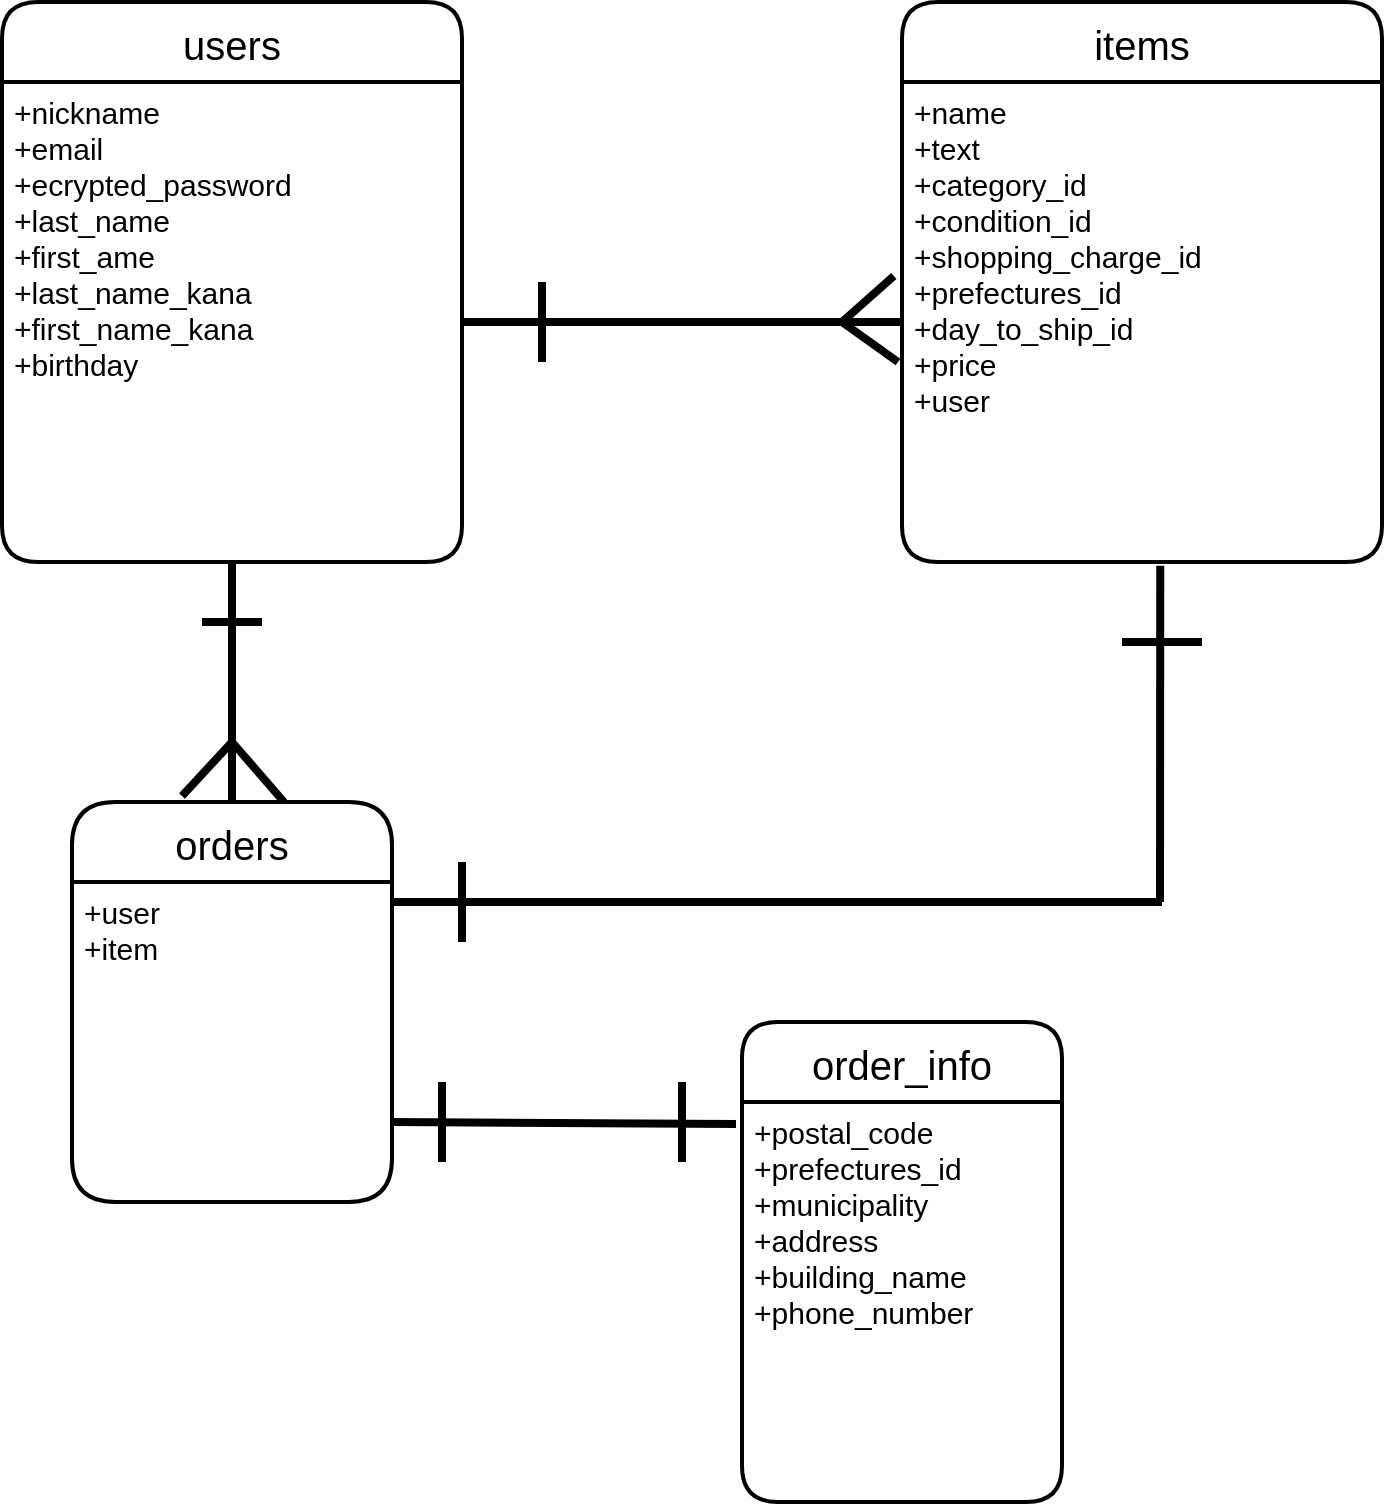 <mxfile version="14.2.4" type="embed">
    <diagram id="6jpmwE114NM_oiz-7hp-" name="ページ1">
        <mxGraphModel dx="318" dy="761" grid="1" gridSize="10" guides="1" tooltips="1" connect="1" arrows="1" fold="1" page="1" pageScale="1" pageWidth="850" pageHeight="1100" math="0" shadow="0">
            <root>
                <mxCell id="0"/>
                <mxCell id="1" parent="0"/>
                <mxCell id="12" value="users" style="swimlane;childLayout=stackLayout;horizontal=1;startSize=40;horizontalStack=0;rounded=1;fontSize=20;fontStyle=0;strokeWidth=2;resizeParent=0;resizeLast=1;shadow=0;dashed=0;align=center;" parent="1" vertex="1">
                    <mxGeometry x="70" y="80" width="230" height="280" as="geometry"/>
                </mxCell>
                <mxCell id="13" value="+nickname&#10;+email&#10;+ecrypted_password&#10;+last_name&#10;+first_ame&#10;+last_name_kana&#10;+first_name_kana&#10;+birthday" style="align=left;strokeColor=none;fillColor=none;spacingLeft=4;fontSize=15;verticalAlign=top;resizable=0;rotatable=0;part=1;" parent="12" vertex="1">
                    <mxGeometry y="40" width="230" height="240" as="geometry"/>
                </mxCell>
                <mxCell id="14" value="items" style="swimlane;childLayout=stackLayout;horizontal=1;startSize=40;horizontalStack=0;rounded=1;fontSize=20;fontStyle=0;strokeWidth=2;resizeParent=0;resizeLast=1;shadow=0;dashed=0;align=center;" parent="1" vertex="1">
                    <mxGeometry x="520" y="80" width="240" height="280" as="geometry"/>
                </mxCell>
                <mxCell id="15" value="+name&#10;+text&#10;+category_id&#10;+condition_id&#10;+shopping_charge_id&#10;+prefectures_id&#10;+day_to_ship_id&#10;+price&#10;+user&#10;" style="align=left;strokeColor=none;fillColor=none;spacingLeft=4;fontSize=15;verticalAlign=top;resizable=0;rotatable=0;part=1;" parent="14" vertex="1">
                    <mxGeometry y="40" width="240" height="240" as="geometry"/>
                </mxCell>
                <mxCell id="16" value="orders" style="swimlane;childLayout=stackLayout;horizontal=1;startSize=40;horizontalStack=0;rounded=1;fontSize=20;fontStyle=0;strokeWidth=2;resizeParent=0;resizeLast=1;shadow=0;dashed=0;align=center;arcSize=18;" parent="1" vertex="1">
                    <mxGeometry x="105" y="480" width="160" height="200" as="geometry"/>
                </mxCell>
                <mxCell id="17" value="+user&#10;+item" style="align=left;strokeColor=none;fillColor=none;spacingLeft=4;fontSize=15;verticalAlign=top;resizable=0;rotatable=0;part=1;" parent="16" vertex="1">
                    <mxGeometry y="40" width="160" height="160" as="geometry"/>
                </mxCell>
                <mxCell id="18" value="order_info" style="swimlane;childLayout=stackLayout;horizontal=1;startSize=40;horizontalStack=0;rounded=1;fontSize=20;fontStyle=0;strokeWidth=2;resizeParent=0;resizeLast=1;shadow=0;dashed=0;align=center;" parent="1" vertex="1">
                    <mxGeometry x="440" y="590" width="160" height="240" as="geometry"/>
                </mxCell>
                <mxCell id="19" value="+postal_code&#10;+prefectures_id&#10;+municipality &#10;+address&#10;+building_name&#10;+phone_number" style="align=left;strokeColor=none;fillColor=none;spacingLeft=4;fontSize=15;verticalAlign=top;resizable=0;rotatable=0;part=1;" parent="18" vertex="1">
                    <mxGeometry y="40" width="160" height="200" as="geometry"/>
                </mxCell>
                <mxCell id="25" value="" style="endArrow=none;html=1;rounded=0;strokeWidth=4;fontSize=16;entryX=0;entryY=0.5;entryDx=0;entryDy=0;" parent="1" target="15" edge="1">
                    <mxGeometry relative="1" as="geometry">
                        <mxPoint x="300" y="240" as="sourcePoint"/>
                        <mxPoint x="480" y="240" as="targetPoint"/>
                    </mxGeometry>
                </mxCell>
                <mxCell id="26" value="" style="endArrow=none;html=1;rounded=0;strokeWidth=4;fontSize=16;" parent="1" edge="1">
                    <mxGeometry relative="1" as="geometry">
                        <mxPoint x="490" y="240" as="sourcePoint"/>
                        <mxPoint x="518" y="260" as="targetPoint"/>
                    </mxGeometry>
                </mxCell>
                <mxCell id="27" value="" style="endArrow=none;html=1;rounded=0;strokeWidth=4;fontSize=16;entryX=-0.017;entryY=0.404;entryDx=0;entryDy=0;entryPerimeter=0;" parent="1" target="15" edge="1">
                    <mxGeometry relative="1" as="geometry">
                        <mxPoint x="490" y="240" as="sourcePoint"/>
                        <mxPoint x="560" y="460" as="targetPoint"/>
                    </mxGeometry>
                </mxCell>
                <mxCell id="28" value="" style="endArrow=none;html=1;rounded=0;strokeWidth=4;fontSize=16;" parent="1" edge="1">
                    <mxGeometry relative="1" as="geometry">
                        <mxPoint x="340" y="220" as="sourcePoint"/>
                        <mxPoint x="340" y="260" as="targetPoint"/>
                    </mxGeometry>
                </mxCell>
                <mxCell id="29" value="" style="endArrow=none;html=1;rounded=0;strokeWidth=4;fontSize=16;exitX=0.5;exitY=1;exitDx=0;exitDy=0;entryX=0.5;entryY=0;entryDx=0;entryDy=0;" parent="1" source="13" target="16" edge="1">
                    <mxGeometry relative="1" as="geometry">
                        <mxPoint x="400" y="460" as="sourcePoint"/>
                        <mxPoint x="560" y="460" as="targetPoint"/>
                    </mxGeometry>
                </mxCell>
                <mxCell id="30" value="" style="endArrow=none;html=1;rounded=0;strokeWidth=4;fontSize=16;" parent="1" edge="1">
                    <mxGeometry relative="1" as="geometry">
                        <mxPoint x="185" y="450" as="sourcePoint"/>
                        <mxPoint x="211" y="480" as="targetPoint"/>
                    </mxGeometry>
                </mxCell>
                <mxCell id="31" value="" style="endArrow=none;html=1;rounded=0;strokeWidth=4;fontSize=16;" parent="1" edge="1">
                    <mxGeometry relative="1" as="geometry">
                        <mxPoint x="160" y="477" as="sourcePoint"/>
                        <mxPoint x="185" y="450" as="targetPoint"/>
                    </mxGeometry>
                </mxCell>
                <mxCell id="32" value="" style="endArrow=none;html=1;rounded=0;strokeWidth=4;fontSize=16;" parent="1" edge="1">
                    <mxGeometry relative="1" as="geometry">
                        <mxPoint x="170" y="390" as="sourcePoint"/>
                        <mxPoint x="200" y="390" as="targetPoint"/>
                    </mxGeometry>
                </mxCell>
                <mxCell id="33" value="" style="endArrow=none;html=1;rounded=0;strokeWidth=4;fontSize=16;entryX=0.538;entryY=1.008;entryDx=0;entryDy=0;entryPerimeter=0;" parent="1" target="15" edge="1">
                    <mxGeometry relative="1" as="geometry">
                        <mxPoint x="649" y="530" as="sourcePoint"/>
                        <mxPoint x="560" y="460" as="targetPoint"/>
                    </mxGeometry>
                </mxCell>
                <mxCell id="34" value="" style="endArrow=none;html=1;rounded=0;strokeWidth=4;fontSize=16;" parent="1" edge="1">
                    <mxGeometry relative="1" as="geometry">
                        <mxPoint x="670" y="400" as="sourcePoint"/>
                        <mxPoint x="630" y="400" as="targetPoint"/>
                    </mxGeometry>
                </mxCell>
                <mxCell id="35" value="" style="endArrow=none;html=1;rounded=0;strokeWidth=4;fontSize=16;" parent="1" edge="1">
                    <mxGeometry relative="1" as="geometry">
                        <mxPoint x="265" y="530" as="sourcePoint"/>
                        <mxPoint x="650" y="530" as="targetPoint"/>
                    </mxGeometry>
                </mxCell>
                <mxCell id="36" value="" style="endArrow=none;html=1;rounded=0;strokeWidth=4;fontSize=16;" parent="1" edge="1">
                    <mxGeometry relative="1" as="geometry">
                        <mxPoint x="300" y="510" as="sourcePoint"/>
                        <mxPoint x="300" y="550" as="targetPoint"/>
                    </mxGeometry>
                </mxCell>
                <mxCell id="37" value="" style="endArrow=none;html=1;rounded=0;strokeWidth=4;fontSize=16;exitX=1;exitY=0.75;exitDx=0;exitDy=0;" parent="1" source="17" edge="1">
                    <mxGeometry relative="1" as="geometry">
                        <mxPoint x="400" y="460" as="sourcePoint"/>
                        <mxPoint x="437" y="641" as="targetPoint"/>
                    </mxGeometry>
                </mxCell>
                <mxCell id="38" value="" style="endArrow=none;html=1;rounded=0;strokeWidth=4;fontSize=16;" parent="1" edge="1">
                    <mxGeometry relative="1" as="geometry">
                        <mxPoint x="410" y="620" as="sourcePoint"/>
                        <mxPoint x="410" y="660" as="targetPoint"/>
                    </mxGeometry>
                </mxCell>
                <mxCell id="39" value="" style="endArrow=none;html=1;rounded=0;strokeWidth=4;fontSize=16;" parent="1" edge="1">
                    <mxGeometry relative="1" as="geometry">
                        <mxPoint x="290" y="660" as="sourcePoint"/>
                        <mxPoint x="290" y="620" as="targetPoint"/>
                    </mxGeometry>
                </mxCell>
            </root>
        </mxGraphModel>
    </diagram>
</mxfile>